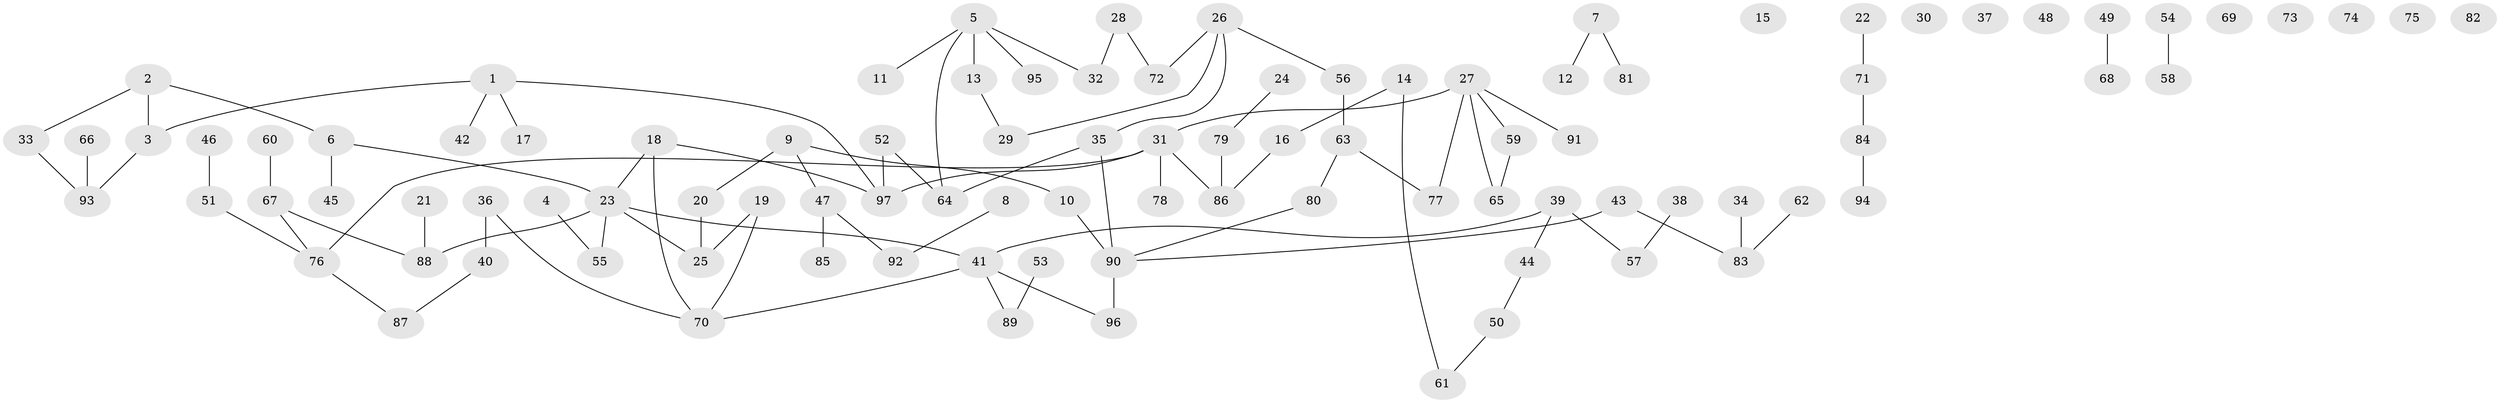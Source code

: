 // Generated by graph-tools (version 1.1) at 2025/00/03/09/25 03:00:55]
// undirected, 97 vertices, 97 edges
graph export_dot {
graph [start="1"]
  node [color=gray90,style=filled];
  1;
  2;
  3;
  4;
  5;
  6;
  7;
  8;
  9;
  10;
  11;
  12;
  13;
  14;
  15;
  16;
  17;
  18;
  19;
  20;
  21;
  22;
  23;
  24;
  25;
  26;
  27;
  28;
  29;
  30;
  31;
  32;
  33;
  34;
  35;
  36;
  37;
  38;
  39;
  40;
  41;
  42;
  43;
  44;
  45;
  46;
  47;
  48;
  49;
  50;
  51;
  52;
  53;
  54;
  55;
  56;
  57;
  58;
  59;
  60;
  61;
  62;
  63;
  64;
  65;
  66;
  67;
  68;
  69;
  70;
  71;
  72;
  73;
  74;
  75;
  76;
  77;
  78;
  79;
  80;
  81;
  82;
  83;
  84;
  85;
  86;
  87;
  88;
  89;
  90;
  91;
  92;
  93;
  94;
  95;
  96;
  97;
  1 -- 3;
  1 -- 17;
  1 -- 42;
  1 -- 97;
  2 -- 3;
  2 -- 6;
  2 -- 33;
  3 -- 93;
  4 -- 55;
  5 -- 11;
  5 -- 13;
  5 -- 32;
  5 -- 64;
  5 -- 95;
  6 -- 23;
  6 -- 45;
  7 -- 12;
  7 -- 81;
  8 -- 92;
  9 -- 10;
  9 -- 20;
  9 -- 47;
  10 -- 90;
  13 -- 29;
  14 -- 16;
  14 -- 61;
  16 -- 86;
  18 -- 23;
  18 -- 70;
  18 -- 97;
  19 -- 25;
  19 -- 70;
  20 -- 25;
  21 -- 88;
  22 -- 71;
  23 -- 25;
  23 -- 41;
  23 -- 55;
  23 -- 88;
  24 -- 79;
  26 -- 29;
  26 -- 35;
  26 -- 56;
  26 -- 72;
  27 -- 31;
  27 -- 59;
  27 -- 65;
  27 -- 77;
  27 -- 91;
  28 -- 32;
  28 -- 72;
  31 -- 76;
  31 -- 78;
  31 -- 86;
  31 -- 97;
  33 -- 93;
  34 -- 83;
  35 -- 64;
  35 -- 90;
  36 -- 40;
  36 -- 70;
  38 -- 57;
  39 -- 41;
  39 -- 44;
  39 -- 57;
  40 -- 87;
  41 -- 70;
  41 -- 89;
  41 -- 96;
  43 -- 83;
  43 -- 90;
  44 -- 50;
  46 -- 51;
  47 -- 85;
  47 -- 92;
  49 -- 68;
  50 -- 61;
  51 -- 76;
  52 -- 64;
  52 -- 97;
  53 -- 89;
  54 -- 58;
  56 -- 63;
  59 -- 65;
  60 -- 67;
  62 -- 83;
  63 -- 77;
  63 -- 80;
  66 -- 93;
  67 -- 76;
  67 -- 88;
  71 -- 84;
  76 -- 87;
  79 -- 86;
  80 -- 90;
  84 -- 94;
  90 -- 96;
}
